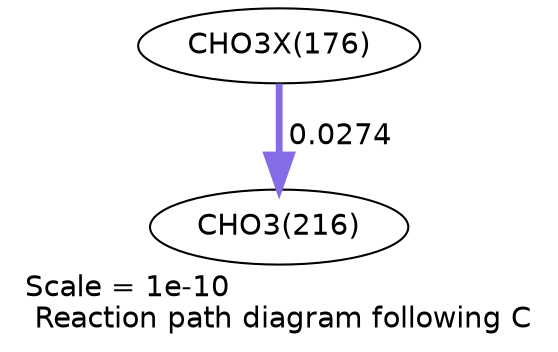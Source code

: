 digraph reaction_paths {
center=1;
s57 -> s29[fontname="Helvetica", penwidth=3.28, arrowsize=1.64, color="0.7, 0.527, 0.9"
, label=" 0.0274"];
s29 [ fontname="Helvetica", label="CHO3(216)"];
s57 [ fontname="Helvetica", label="CHO3X(176)"];
 label = "Scale = 1e-10\l Reaction path diagram following C";
 fontname = "Helvetica";
}
